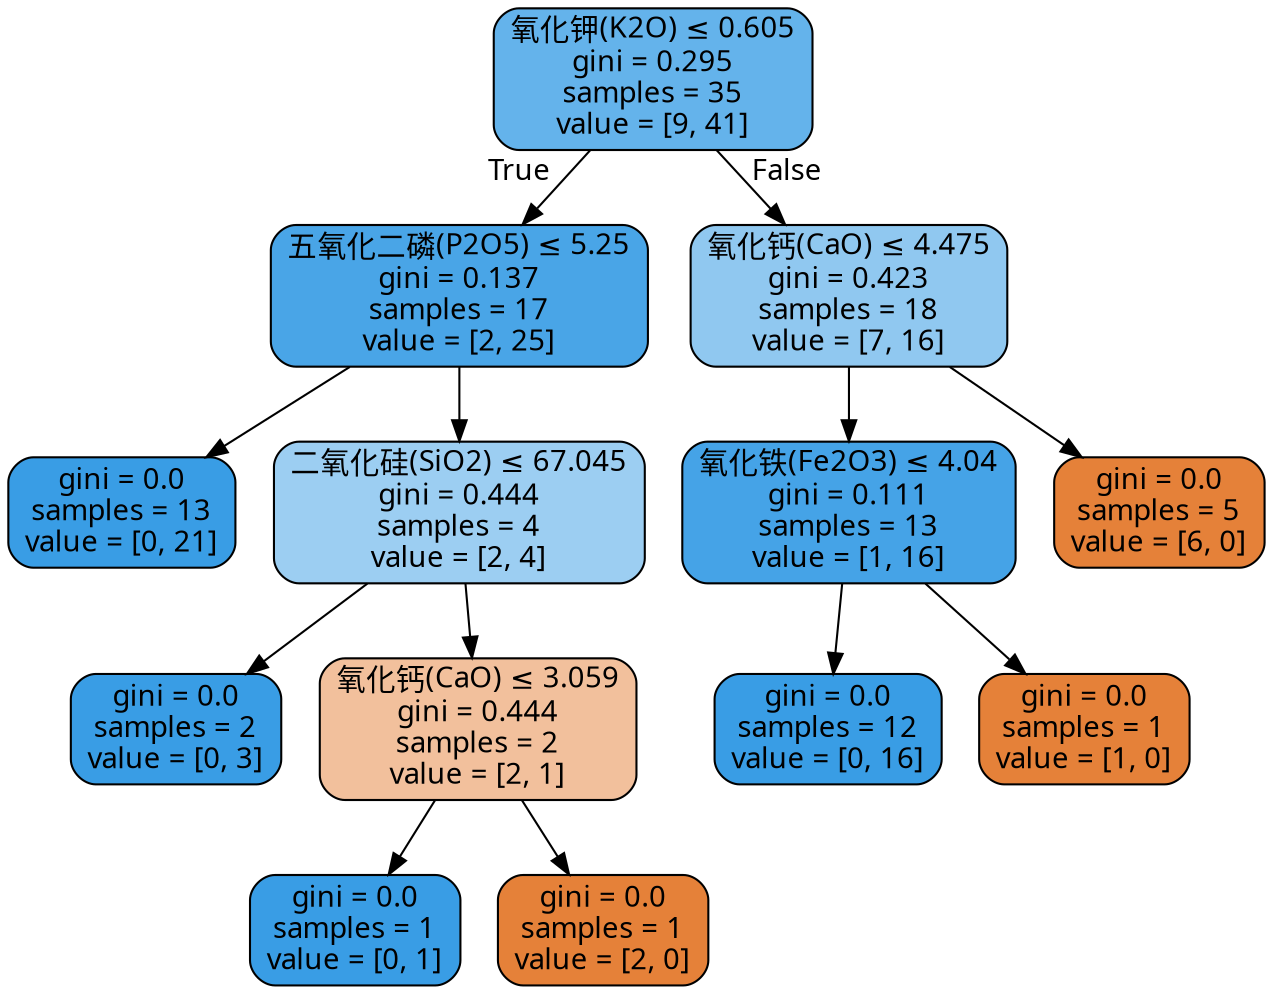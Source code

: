 digraph Tree {
node [shape=box, style="filled, rounded", color="black", fontname="DengXian"] ;
edge [fontname="DengXian"] ;
0 [label=<氧化钾(K2O) &le; 0.605<br/>gini = 0.295<br/>samples = 35<br/>value = [9, 41]>, fillcolor="#64b3eb"] ;
1 [label=<五氧化二磷(P2O5) &le; 5.25<br/>gini = 0.137<br/>samples = 17<br/>value = [2, 25]>, fillcolor="#49a5e7"] ;
0 -> 1 [labeldistance=2.5, labelangle=45, headlabel="True"] ;
2 [label=<gini = 0.0<br/>samples = 13<br/>value = [0, 21]>, fillcolor="#399de5"] ;
1 -> 2 ;
3 [label=<二氧化硅(SiO2) &le; 67.045<br/>gini = 0.444<br/>samples = 4<br/>value = [2, 4]>, fillcolor="#9ccef2"] ;
1 -> 3 ;
4 [label=<gini = 0.0<br/>samples = 2<br/>value = [0, 3]>, fillcolor="#399de5"] ;
3 -> 4 ;
5 [label=<氧化钙(CaO) &le; 3.059<br/>gini = 0.444<br/>samples = 2<br/>value = [2, 1]>, fillcolor="#f2c09c"] ;
3 -> 5 ;
6 [label=<gini = 0.0<br/>samples = 1<br/>value = [0, 1]>, fillcolor="#399de5"] ;
5 -> 6 ;
7 [label=<gini = 0.0<br/>samples = 1<br/>value = [2, 0]>, fillcolor="#e58139"] ;
5 -> 7 ;
8 [label=<氧化钙(CaO) &le; 4.475<br/>gini = 0.423<br/>samples = 18<br/>value = [7, 16]>, fillcolor="#90c8f0"] ;
0 -> 8 [labeldistance=2.5, labelangle=-45, headlabel="False"] ;
9 [label=<氧化铁(Fe2O3) &le; 4.04<br/>gini = 0.111<br/>samples = 13<br/>value = [1, 16]>, fillcolor="#45a3e7"] ;
8 -> 9 ;
10 [label=<gini = 0.0<br/>samples = 12<br/>value = [0, 16]>, fillcolor="#399de5"] ;
9 -> 10 ;
11 [label=<gini = 0.0<br/>samples = 1<br/>value = [1, 0]>, fillcolor="#e58139"] ;
9 -> 11 ;
12 [label=<gini = 0.0<br/>samples = 5<br/>value = [6, 0]>, fillcolor="#e58139"] ;
8 -> 12 ;
}